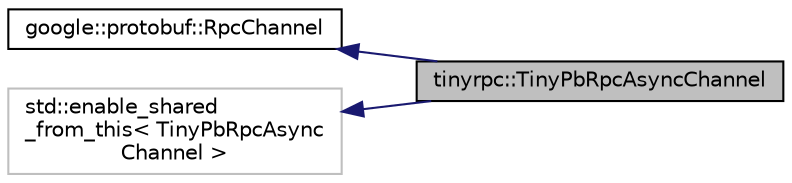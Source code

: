 digraph "tinyrpc::TinyPbRpcAsyncChannel"
{
 // LATEX_PDF_SIZE
  edge [fontname="Helvetica",fontsize="10",labelfontname="Helvetica",labelfontsize="10"];
  node [fontname="Helvetica",fontsize="10",shape=record];
  rankdir="LR";
  Node1 [label="tinyrpc::TinyPbRpcAsyncChannel",height=0.2,width=0.4,color="black", fillcolor="grey75", style="filled", fontcolor="black",tooltip=" "];
  Node2 -> Node1 [dir="back",color="midnightblue",fontsize="10",style="solid",fontname="Helvetica"];
  Node2 [label="google::protobuf::RpcChannel",height=0.2,width=0.4,color="black", fillcolor="white", style="filled",URL="$classgoogle_1_1protobuf_1_1RpcChannel.html",tooltip=" "];
  Node3 -> Node1 [dir="back",color="midnightblue",fontsize="10",style="solid",fontname="Helvetica"];
  Node3 [label="std::enable_shared\l_from_this\< TinyPbRpcAsync\lChannel \>",height=0.2,width=0.4,color="grey75", fillcolor="white", style="filled",tooltip=" "];
}
